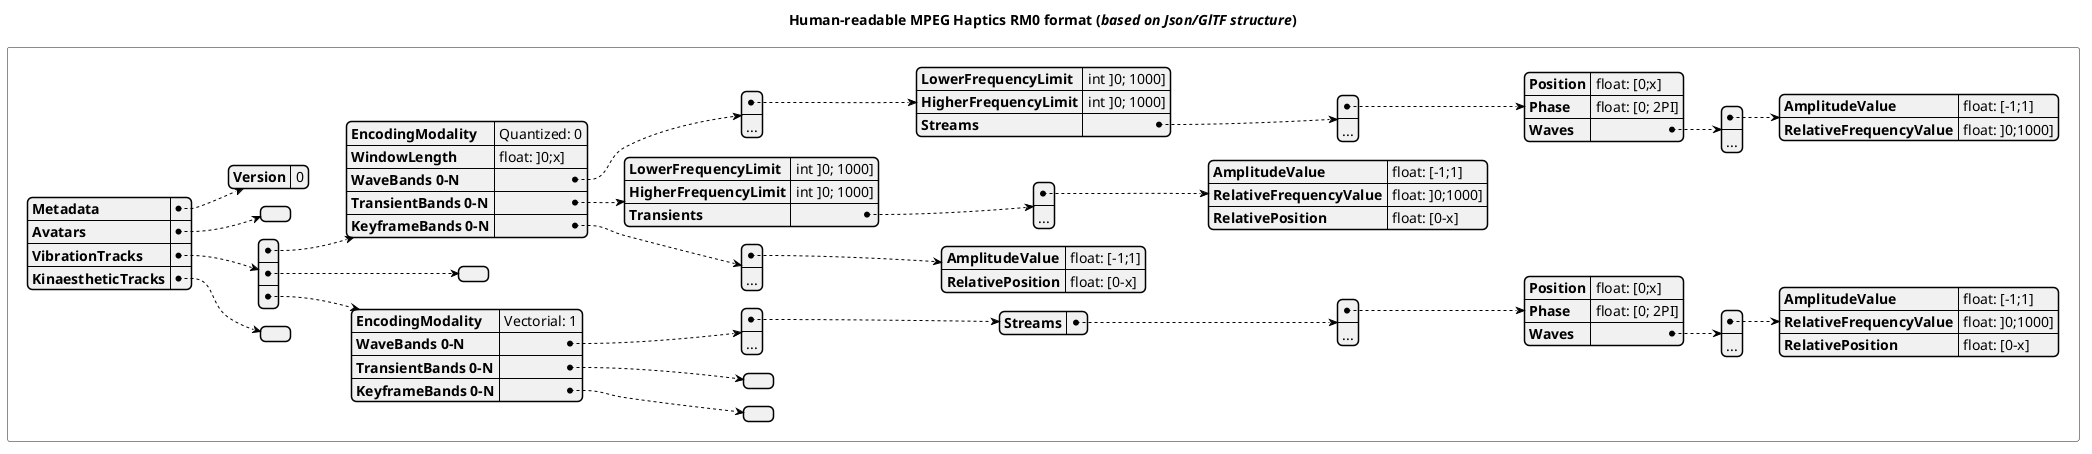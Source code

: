 @startuml
left to right direction

!$data={
    "Metadata": {
        "Version": 0
    },
    "Avatars": { },
    "VibrationTracks": [
        {
            "EncodingModality": "Quantized: 0",
            "WindowLength": "float: ]0;x]",
            "WaveBands 0-N": [
                {
                    "LowerFrequencyLimit": "int ]0; 1000]",
                    "HigherFrequencyLimit": "int ]0; 1000]",
                    "Streams": [
                        {
                            "Position": "float: [0;x]",
                            "Phase": "float: [0; 2PI]",
                            "Waves": [
                                {
                                    "AmplitudeValue": "float: [-1;1]",
                                    "RelativeFrequencyValue": "float: ]0;1000]"
                                },
                                "..."
                            ]
                        },
                        "..."
                    ]
                },
                "..."
            ],
            "TransientBands 0-N": {
                "LowerFrequencyLimit": "int ]0; 1000]",
                "HigherFrequencyLimit": "int ]0; 1000]",
                "Transients": [
                    {
                        "AmplitudeValue": "float: [-1;1]",
                        "RelativeFrequencyValue": "float: ]0;1000]",
                        "RelativePosition": "float: [0-x]"
                    },
                    "..."
                ]
            },
            "KeyframeBands 0-N": [
                {
                    "AmplitudeValue": "float: [-1;1]",
                    "RelativePosition": "float: [0-x]"
                },
                "..."
            ]
        },
        {},
        {
            "EncodingModality": "Vectorial: 1",
            "WaveBands 0-N": [
                {
                    "Streams": [
                        {
                            "Position": "float: [0;x]",
                            "Phase": "float: [0; 2PI]",
                            "Waves": [
                                {
                                    "AmplitudeValue": "float: [-1;1]",
                                    "RelativeFrequencyValue": "float: ]0;1000]",
                                    "RelativePosition": "float: [0-x]"
                                },
                                "..."
                            ]
                        },
                        "..."
                    ]
                },
                "..."
            ],
            "TransientBands 0-N": [],
            "KeyframeBands 0-N": []
        }
    ],
    "KinaestheticTracks": []
}



title Human-readable MPEG Haptics RM0 format (//based on Json/GlTF structure//)

rectangle json #white as "
{{json
$data
}}
"
@enduml
